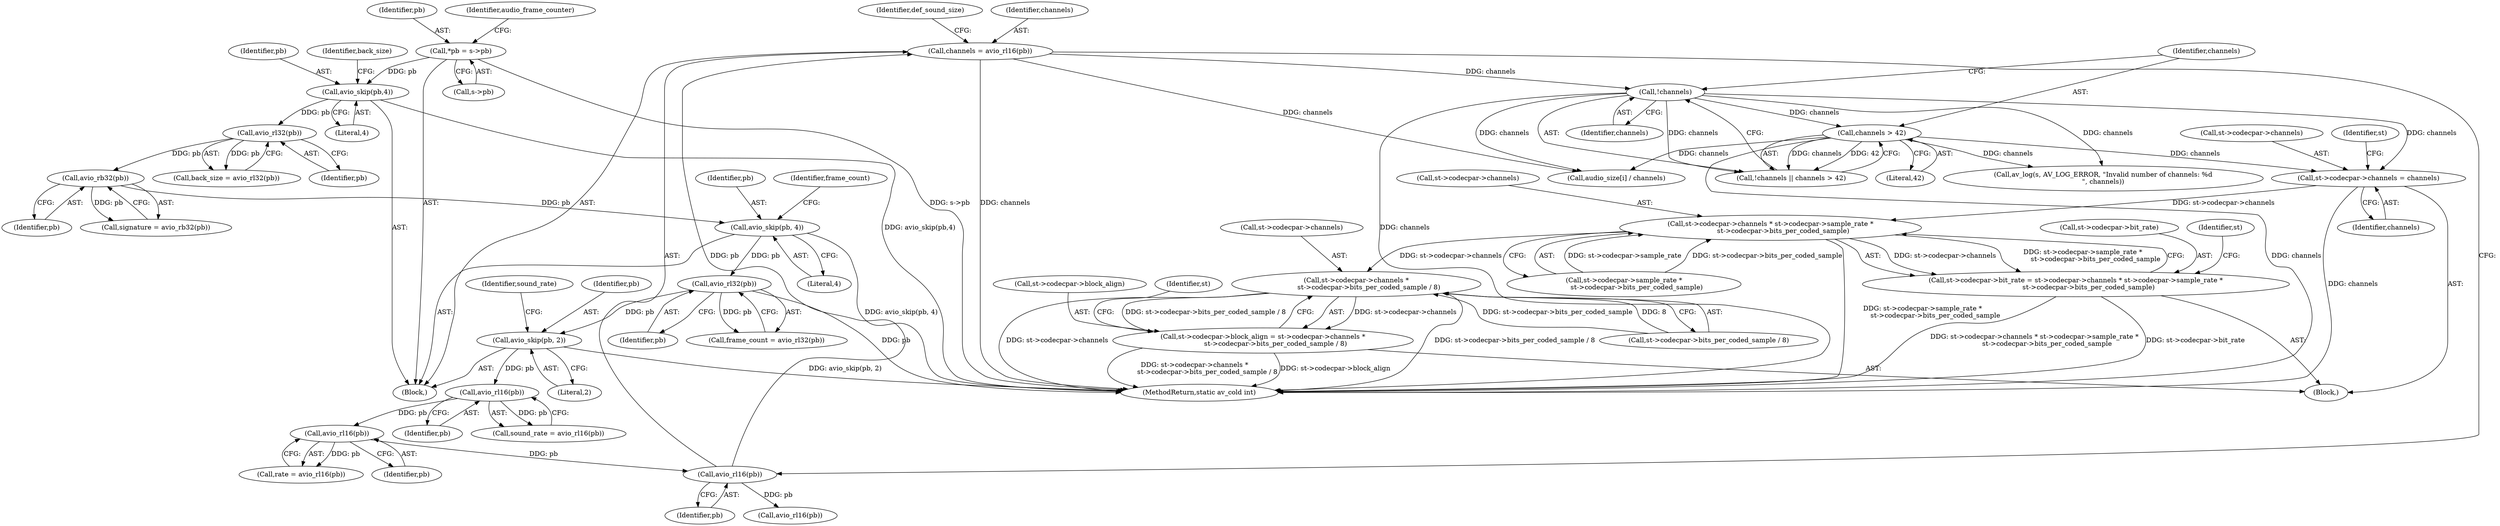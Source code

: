 digraph "0_FFmpeg_96f24d1bee7fe7bac08e2b7c74db1a046c9dc0de@pointer" {
"1000355" [label="(Call,st->codecpar->channels = channels)"];
"1000304" [label="(Call,!channels)"];
"1000206" [label="(Call,channels = avio_rl16(pb))"];
"1000208" [label="(Call,avio_rl16(pb))"];
"1000204" [label="(Call,avio_rl16(pb))"];
"1000200" [label="(Call,avio_rl16(pb))"];
"1000195" [label="(Call,avio_skip(pb, 2))"];
"1000178" [label="(Call,avio_rl32(pb))"];
"1000173" [label="(Call,avio_skip(pb, 4))"];
"1000171" [label="(Call,avio_rb32(pb))"];
"1000167" [label="(Call,avio_rl32(pb))"];
"1000162" [label="(Call,avio_skip(pb,4))"];
"1000116" [label="(Call,*pb = s->pb)"];
"1000306" [label="(Call,channels > 42)"];
"1000382" [label="(Call,st->codecpar->channels * st->codecpar->sample_rate *\n            st->codecpar->bits_per_coded_sample)"];
"1000376" [label="(Call,st->codecpar->bit_rate = st->codecpar->channels * st->codecpar->sample_rate *\n            st->codecpar->bits_per_coded_sample)"];
"1000405" [label="(Call,st->codecpar->channels *\n            st->codecpar->bits_per_coded_sample / 8)"];
"1000399" [label="(Call,st->codecpar->block_align = st->codecpar->channels *\n            st->codecpar->bits_per_coded_sample / 8)"];
"1000356" [label="(Call,st->codecpar->channels)"];
"1000167" [label="(Call,avio_rl32(pb))"];
"1000310" [label="(Call,av_log(s, AV_LOG_ERROR, \"Invalid number of channels: %d\n\", channels))"];
"1000590" [label="(Call,audio_size[i] / channels)"];
"1000173" [label="(Call,avio_skip(pb, 4))"];
"1000179" [label="(Identifier,pb)"];
"1000169" [label="(Call,signature = avio_rb32(pb))"];
"1000168" [label="(Identifier,pb)"];
"1000117" [label="(Identifier,pb)"];
"1000411" [label="(Call,st->codecpar->bits_per_coded_sample / 8)"];
"1000301" [label="(Block,)"];
"1000172" [label="(Identifier,pb)"];
"1000118" [label="(Call,s->pb)"];
"1000308" [label="(Literal,42)"];
"1000377" [label="(Call,st->codecpar->bit_rate)"];
"1000204" [label="(Call,avio_rl16(pb))"];
"1000175" [label="(Literal,4)"];
"1000307" [label="(Identifier,channels)"];
"1000201" [label="(Identifier,pb)"];
"1000383" [label="(Call,st->codecpar->channels)"];
"1000198" [label="(Call,sound_rate = avio_rl16(pb))"];
"1000628" [label="(MethodReturn,static av_cold int)"];
"1000174" [label="(Identifier,pb)"];
"1000171" [label="(Call,avio_rb32(pb))"];
"1000163" [label="(Identifier,pb)"];
"1000162" [label="(Call,avio_skip(pb,4))"];
"1000125" [label="(Identifier,audio_frame_counter)"];
"1000195" [label="(Call,avio_skip(pb, 2))"];
"1000176" [label="(Call,frame_count = avio_rl32(pb))"];
"1000303" [label="(Call,!channels || channels > 42)"];
"1000165" [label="(Call,back_size = avio_rl32(pb))"];
"1000376" [label="(Call,st->codecpar->bit_rate = st->codecpar->channels * st->codecpar->sample_rate *\n            st->codecpar->bits_per_coded_sample)"];
"1000166" [label="(Identifier,back_size)"];
"1000405" [label="(Call,st->codecpar->channels *\n            st->codecpar->bits_per_coded_sample / 8)"];
"1000206" [label="(Call,channels = avio_rl16(pb))"];
"1000399" [label="(Call,st->codecpar->block_align = st->codecpar->channels *\n            st->codecpar->bits_per_coded_sample / 8)"];
"1000402" [label="(Identifier,st)"];
"1000114" [label="(Block,)"];
"1000209" [label="(Identifier,pb)"];
"1000196" [label="(Identifier,pb)"];
"1000212" [label="(Call,avio_rl16(pb))"];
"1000200" [label="(Call,avio_rl16(pb))"];
"1000177" [label="(Identifier,frame_count)"];
"1000400" [label="(Call,st->codecpar->block_align)"];
"1000304" [label="(Call,!channels)"];
"1000365" [label="(Identifier,st)"];
"1000202" [label="(Call,rate = avio_rl16(pb))"];
"1000305" [label="(Identifier,channels)"];
"1000355" [label="(Call,st->codecpar->channels = channels)"];
"1000388" [label="(Call,st->codecpar->sample_rate *\n            st->codecpar->bits_per_coded_sample)"];
"1000419" [label="(Identifier,st)"];
"1000382" [label="(Call,st->codecpar->channels * st->codecpar->sample_rate *\n            st->codecpar->bits_per_coded_sample)"];
"1000406" [label="(Call,st->codecpar->channels)"];
"1000211" [label="(Identifier,def_sound_size)"];
"1000164" [label="(Literal,4)"];
"1000178" [label="(Call,avio_rl32(pb))"];
"1000205" [label="(Identifier,pb)"];
"1000116" [label="(Call,*pb = s->pb)"];
"1000208" [label="(Call,avio_rl16(pb))"];
"1000207" [label="(Identifier,channels)"];
"1000361" [label="(Identifier,channels)"];
"1000197" [label="(Literal,2)"];
"1000306" [label="(Call,channels > 42)"];
"1000199" [label="(Identifier,sound_rate)"];
"1000355" -> "1000301"  [label="AST: "];
"1000355" -> "1000361"  [label="CFG: "];
"1000356" -> "1000355"  [label="AST: "];
"1000361" -> "1000355"  [label="AST: "];
"1000365" -> "1000355"  [label="CFG: "];
"1000355" -> "1000628"  [label="DDG: channels"];
"1000304" -> "1000355"  [label="DDG: channels"];
"1000306" -> "1000355"  [label="DDG: channels"];
"1000355" -> "1000382"  [label="DDG: st->codecpar->channels"];
"1000304" -> "1000303"  [label="AST: "];
"1000304" -> "1000305"  [label="CFG: "];
"1000305" -> "1000304"  [label="AST: "];
"1000307" -> "1000304"  [label="CFG: "];
"1000303" -> "1000304"  [label="CFG: "];
"1000304" -> "1000628"  [label="DDG: channels"];
"1000304" -> "1000303"  [label="DDG: channels"];
"1000206" -> "1000304"  [label="DDG: channels"];
"1000304" -> "1000306"  [label="DDG: channels"];
"1000304" -> "1000310"  [label="DDG: channels"];
"1000304" -> "1000590"  [label="DDG: channels"];
"1000206" -> "1000114"  [label="AST: "];
"1000206" -> "1000208"  [label="CFG: "];
"1000207" -> "1000206"  [label="AST: "];
"1000208" -> "1000206"  [label="AST: "];
"1000211" -> "1000206"  [label="CFG: "];
"1000206" -> "1000628"  [label="DDG: channels"];
"1000208" -> "1000206"  [label="DDG: pb"];
"1000206" -> "1000590"  [label="DDG: channels"];
"1000208" -> "1000209"  [label="CFG: "];
"1000209" -> "1000208"  [label="AST: "];
"1000204" -> "1000208"  [label="DDG: pb"];
"1000208" -> "1000212"  [label="DDG: pb"];
"1000204" -> "1000202"  [label="AST: "];
"1000204" -> "1000205"  [label="CFG: "];
"1000205" -> "1000204"  [label="AST: "];
"1000202" -> "1000204"  [label="CFG: "];
"1000204" -> "1000202"  [label="DDG: pb"];
"1000200" -> "1000204"  [label="DDG: pb"];
"1000200" -> "1000198"  [label="AST: "];
"1000200" -> "1000201"  [label="CFG: "];
"1000201" -> "1000200"  [label="AST: "];
"1000198" -> "1000200"  [label="CFG: "];
"1000200" -> "1000198"  [label="DDG: pb"];
"1000195" -> "1000200"  [label="DDG: pb"];
"1000195" -> "1000114"  [label="AST: "];
"1000195" -> "1000197"  [label="CFG: "];
"1000196" -> "1000195"  [label="AST: "];
"1000197" -> "1000195"  [label="AST: "];
"1000199" -> "1000195"  [label="CFG: "];
"1000195" -> "1000628"  [label="DDG: avio_skip(pb, 2)"];
"1000178" -> "1000195"  [label="DDG: pb"];
"1000178" -> "1000176"  [label="AST: "];
"1000178" -> "1000179"  [label="CFG: "];
"1000179" -> "1000178"  [label="AST: "];
"1000176" -> "1000178"  [label="CFG: "];
"1000178" -> "1000628"  [label="DDG: pb"];
"1000178" -> "1000176"  [label="DDG: pb"];
"1000173" -> "1000178"  [label="DDG: pb"];
"1000173" -> "1000114"  [label="AST: "];
"1000173" -> "1000175"  [label="CFG: "];
"1000174" -> "1000173"  [label="AST: "];
"1000175" -> "1000173"  [label="AST: "];
"1000177" -> "1000173"  [label="CFG: "];
"1000173" -> "1000628"  [label="DDG: avio_skip(pb, 4)"];
"1000171" -> "1000173"  [label="DDG: pb"];
"1000171" -> "1000169"  [label="AST: "];
"1000171" -> "1000172"  [label="CFG: "];
"1000172" -> "1000171"  [label="AST: "];
"1000169" -> "1000171"  [label="CFG: "];
"1000171" -> "1000169"  [label="DDG: pb"];
"1000167" -> "1000171"  [label="DDG: pb"];
"1000167" -> "1000165"  [label="AST: "];
"1000167" -> "1000168"  [label="CFG: "];
"1000168" -> "1000167"  [label="AST: "];
"1000165" -> "1000167"  [label="CFG: "];
"1000167" -> "1000165"  [label="DDG: pb"];
"1000162" -> "1000167"  [label="DDG: pb"];
"1000162" -> "1000114"  [label="AST: "];
"1000162" -> "1000164"  [label="CFG: "];
"1000163" -> "1000162"  [label="AST: "];
"1000164" -> "1000162"  [label="AST: "];
"1000166" -> "1000162"  [label="CFG: "];
"1000162" -> "1000628"  [label="DDG: avio_skip(pb,4)"];
"1000116" -> "1000162"  [label="DDG: pb"];
"1000116" -> "1000114"  [label="AST: "];
"1000116" -> "1000118"  [label="CFG: "];
"1000117" -> "1000116"  [label="AST: "];
"1000118" -> "1000116"  [label="AST: "];
"1000125" -> "1000116"  [label="CFG: "];
"1000116" -> "1000628"  [label="DDG: s->pb"];
"1000306" -> "1000303"  [label="AST: "];
"1000306" -> "1000308"  [label="CFG: "];
"1000307" -> "1000306"  [label="AST: "];
"1000308" -> "1000306"  [label="AST: "];
"1000303" -> "1000306"  [label="CFG: "];
"1000306" -> "1000628"  [label="DDG: channels"];
"1000306" -> "1000303"  [label="DDG: channels"];
"1000306" -> "1000303"  [label="DDG: 42"];
"1000306" -> "1000310"  [label="DDG: channels"];
"1000306" -> "1000590"  [label="DDG: channels"];
"1000382" -> "1000376"  [label="AST: "];
"1000382" -> "1000388"  [label="CFG: "];
"1000383" -> "1000382"  [label="AST: "];
"1000388" -> "1000382"  [label="AST: "];
"1000376" -> "1000382"  [label="CFG: "];
"1000382" -> "1000628"  [label="DDG: st->codecpar->sample_rate *\n            st->codecpar->bits_per_coded_sample"];
"1000382" -> "1000376"  [label="DDG: st->codecpar->channels"];
"1000382" -> "1000376"  [label="DDG: st->codecpar->sample_rate *\n            st->codecpar->bits_per_coded_sample"];
"1000388" -> "1000382"  [label="DDG: st->codecpar->sample_rate"];
"1000388" -> "1000382"  [label="DDG: st->codecpar->bits_per_coded_sample"];
"1000382" -> "1000405"  [label="DDG: st->codecpar->channels"];
"1000376" -> "1000301"  [label="AST: "];
"1000377" -> "1000376"  [label="AST: "];
"1000402" -> "1000376"  [label="CFG: "];
"1000376" -> "1000628"  [label="DDG: st->codecpar->bit_rate"];
"1000376" -> "1000628"  [label="DDG: st->codecpar->channels * st->codecpar->sample_rate *\n            st->codecpar->bits_per_coded_sample"];
"1000405" -> "1000399"  [label="AST: "];
"1000405" -> "1000411"  [label="CFG: "];
"1000406" -> "1000405"  [label="AST: "];
"1000411" -> "1000405"  [label="AST: "];
"1000399" -> "1000405"  [label="CFG: "];
"1000405" -> "1000628"  [label="DDG: st->codecpar->bits_per_coded_sample / 8"];
"1000405" -> "1000628"  [label="DDG: st->codecpar->channels"];
"1000405" -> "1000399"  [label="DDG: st->codecpar->channels"];
"1000405" -> "1000399"  [label="DDG: st->codecpar->bits_per_coded_sample / 8"];
"1000411" -> "1000405"  [label="DDG: st->codecpar->bits_per_coded_sample"];
"1000411" -> "1000405"  [label="DDG: 8"];
"1000399" -> "1000301"  [label="AST: "];
"1000400" -> "1000399"  [label="AST: "];
"1000419" -> "1000399"  [label="CFG: "];
"1000399" -> "1000628"  [label="DDG: st->codecpar->channels *\n            st->codecpar->bits_per_coded_sample / 8"];
"1000399" -> "1000628"  [label="DDG: st->codecpar->block_align"];
}
